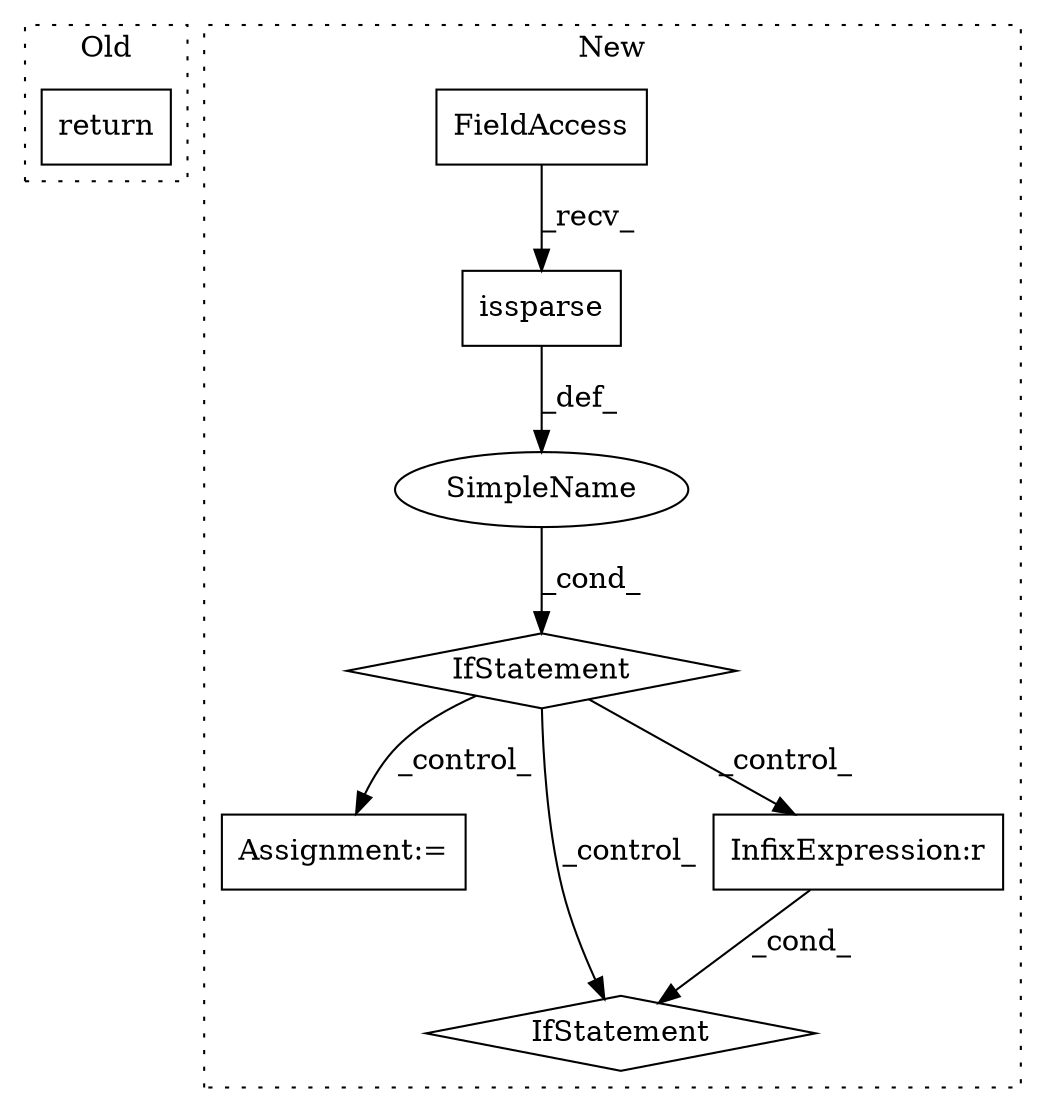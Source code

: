 digraph G {
subgraph cluster0 {
1 [label="return" a="41" s="238" l="7" shape="box"];
label = "Old";
style="dotted";
}
subgraph cluster1 {
2 [label="issparse" a="32" s="679,689" l="9,1" shape="box"];
3 [label="IfStatement" a="25" s="661,690" l="4,2" shape="diamond"];
4 [label="Assignment:=" a="7" s="753" l="1" shape="box"];
5 [label="SimpleName" a="42" s="" l="" shape="ellipse"];
6 [label="FieldAccess" a="22" s="666" l="5" shape="box"];
7 [label="IfStatement" a="25" s="836" l="3" shape="diamond"];
8 [label="InfixExpression:r" a="27" s="826" l="4" shape="box"];
label = "New";
style="dotted";
}
2 -> 5 [label="_def_"];
3 -> 8 [label="_control_"];
3 -> 7 [label="_control_"];
3 -> 4 [label="_control_"];
5 -> 3 [label="_cond_"];
6 -> 2 [label="_recv_"];
8 -> 7 [label="_cond_"];
}